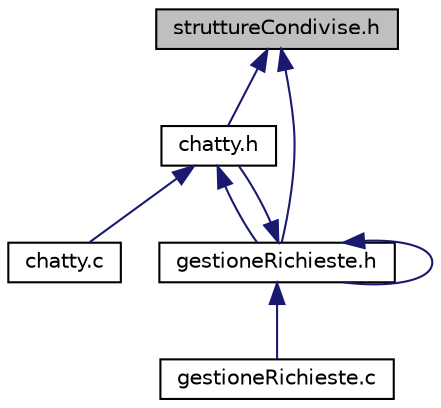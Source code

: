 digraph "struttureCondivise.h"
{
  edge [fontname="Helvetica",fontsize="10",labelfontname="Helvetica",labelfontsize="10"];
  node [fontname="Helvetica",fontsize="10",shape=record];
  Node17 [label="struttureCondivise.h",height=0.2,width=0.4,color="black", fillcolor="grey75", style="filled", fontcolor="black"];
  Node17 -> Node18 [dir="back",color="midnightblue",fontsize="10",style="solid"];
  Node18 [label="chatty.h",height=0.2,width=0.4,color="black", fillcolor="white", style="filled",URL="$chatty_8h.html",tooltip="File che contiene la dichiarazione di tutte le funzioni utilizzate nel file chatty.c Si dichiara che il contenuto di questo file e&#39; in ogni sua parte opera originale dell&#39;autore. "];
  Node18 -> Node19 [dir="back",color="midnightblue",fontsize="10",style="solid"];
  Node19 [label="chatty.c",height=0.2,width=0.4,color="black", fillcolor="white", style="filled",URL="$chatty_8c.html",tooltip="File principale del server chatterbox Si dichiara che il contenuto di questo file e&#39; in ogni sua part..."];
  Node18 -> Node20 [dir="back",color="midnightblue",fontsize="10",style="solid"];
  Node20 [label="gestioneRichieste.h",height=0.2,width=0.4,color="black", fillcolor="white", style="filled",URL="$gestioneRichieste_8h.html",tooltip="Contiene la dichiarazione di tutti i metodi per la gestione delle singole operazioni che il server ge..."];
  Node20 -> Node18 [dir="back",color="midnightblue",fontsize="10",style="solid"];
  Node20 -> Node20 [dir="back",color="midnightblue",fontsize="10",style="solid"];
  Node20 -> Node21 [dir="back",color="midnightblue",fontsize="10",style="solid"];
  Node21 [label="gestioneRichieste.c",height=0.2,width=0.4,color="black", fillcolor="white", style="filled",URL="$gestioneRichieste_8c.html",tooltip="Contiene l&#39;implementazione di tutti i metodi per la gestione delle singole operazioni che il server g..."];
  Node17 -> Node20 [dir="back",color="midnightblue",fontsize="10",style="solid"];
}
